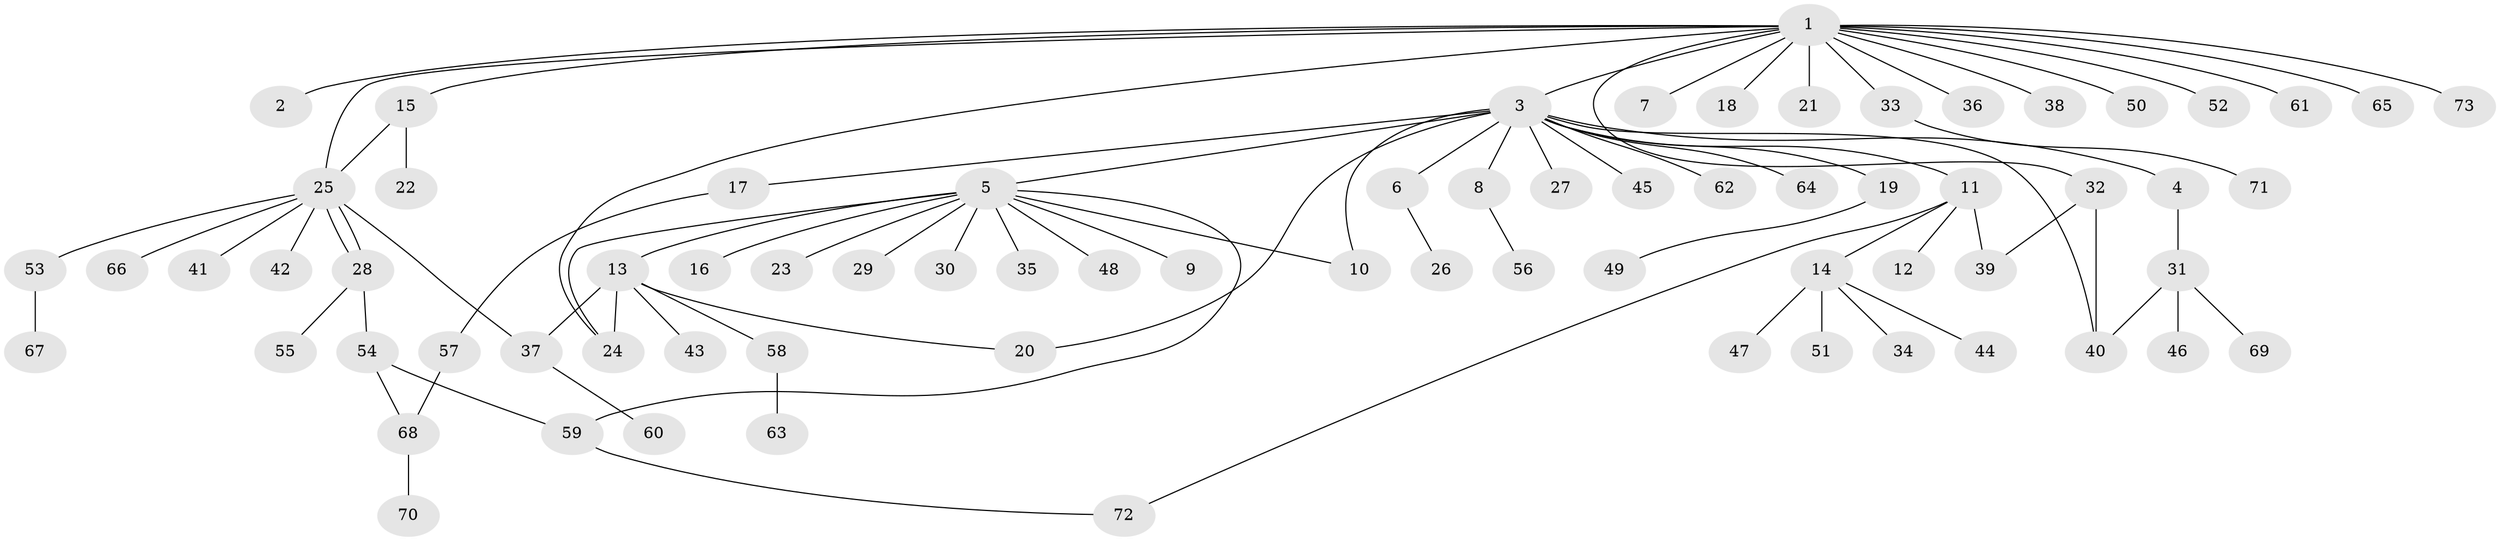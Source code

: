 // Generated by graph-tools (version 1.1) at 2025/11/02/27/25 16:11:09]
// undirected, 73 vertices, 85 edges
graph export_dot {
graph [start="1"]
  node [color=gray90,style=filled];
  1;
  2;
  3;
  4;
  5;
  6;
  7;
  8;
  9;
  10;
  11;
  12;
  13;
  14;
  15;
  16;
  17;
  18;
  19;
  20;
  21;
  22;
  23;
  24;
  25;
  26;
  27;
  28;
  29;
  30;
  31;
  32;
  33;
  34;
  35;
  36;
  37;
  38;
  39;
  40;
  41;
  42;
  43;
  44;
  45;
  46;
  47;
  48;
  49;
  50;
  51;
  52;
  53;
  54;
  55;
  56;
  57;
  58;
  59;
  60;
  61;
  62;
  63;
  64;
  65;
  66;
  67;
  68;
  69;
  70;
  71;
  72;
  73;
  1 -- 2;
  1 -- 3;
  1 -- 7;
  1 -- 15;
  1 -- 18;
  1 -- 21;
  1 -- 24;
  1 -- 25;
  1 -- 32;
  1 -- 33;
  1 -- 36;
  1 -- 38;
  1 -- 50;
  1 -- 52;
  1 -- 61;
  1 -- 65;
  1 -- 73;
  3 -- 4;
  3 -- 5;
  3 -- 6;
  3 -- 8;
  3 -- 10;
  3 -- 11;
  3 -- 17;
  3 -- 19;
  3 -- 20;
  3 -- 27;
  3 -- 40;
  3 -- 45;
  3 -- 62;
  3 -- 64;
  4 -- 31;
  5 -- 9;
  5 -- 10;
  5 -- 13;
  5 -- 16;
  5 -- 23;
  5 -- 24;
  5 -- 29;
  5 -- 30;
  5 -- 35;
  5 -- 48;
  5 -- 59;
  6 -- 26;
  8 -- 56;
  11 -- 12;
  11 -- 14;
  11 -- 39;
  11 -- 72;
  13 -- 20;
  13 -- 24;
  13 -- 37;
  13 -- 43;
  13 -- 58;
  14 -- 34;
  14 -- 44;
  14 -- 47;
  14 -- 51;
  15 -- 22;
  15 -- 25;
  17 -- 57;
  19 -- 49;
  25 -- 28;
  25 -- 28;
  25 -- 37;
  25 -- 41;
  25 -- 42;
  25 -- 53;
  25 -- 66;
  28 -- 54;
  28 -- 55;
  31 -- 40;
  31 -- 46;
  31 -- 69;
  32 -- 39;
  32 -- 40;
  33 -- 71;
  37 -- 60;
  53 -- 67;
  54 -- 59;
  54 -- 68;
  57 -- 68;
  58 -- 63;
  59 -- 72;
  68 -- 70;
}
